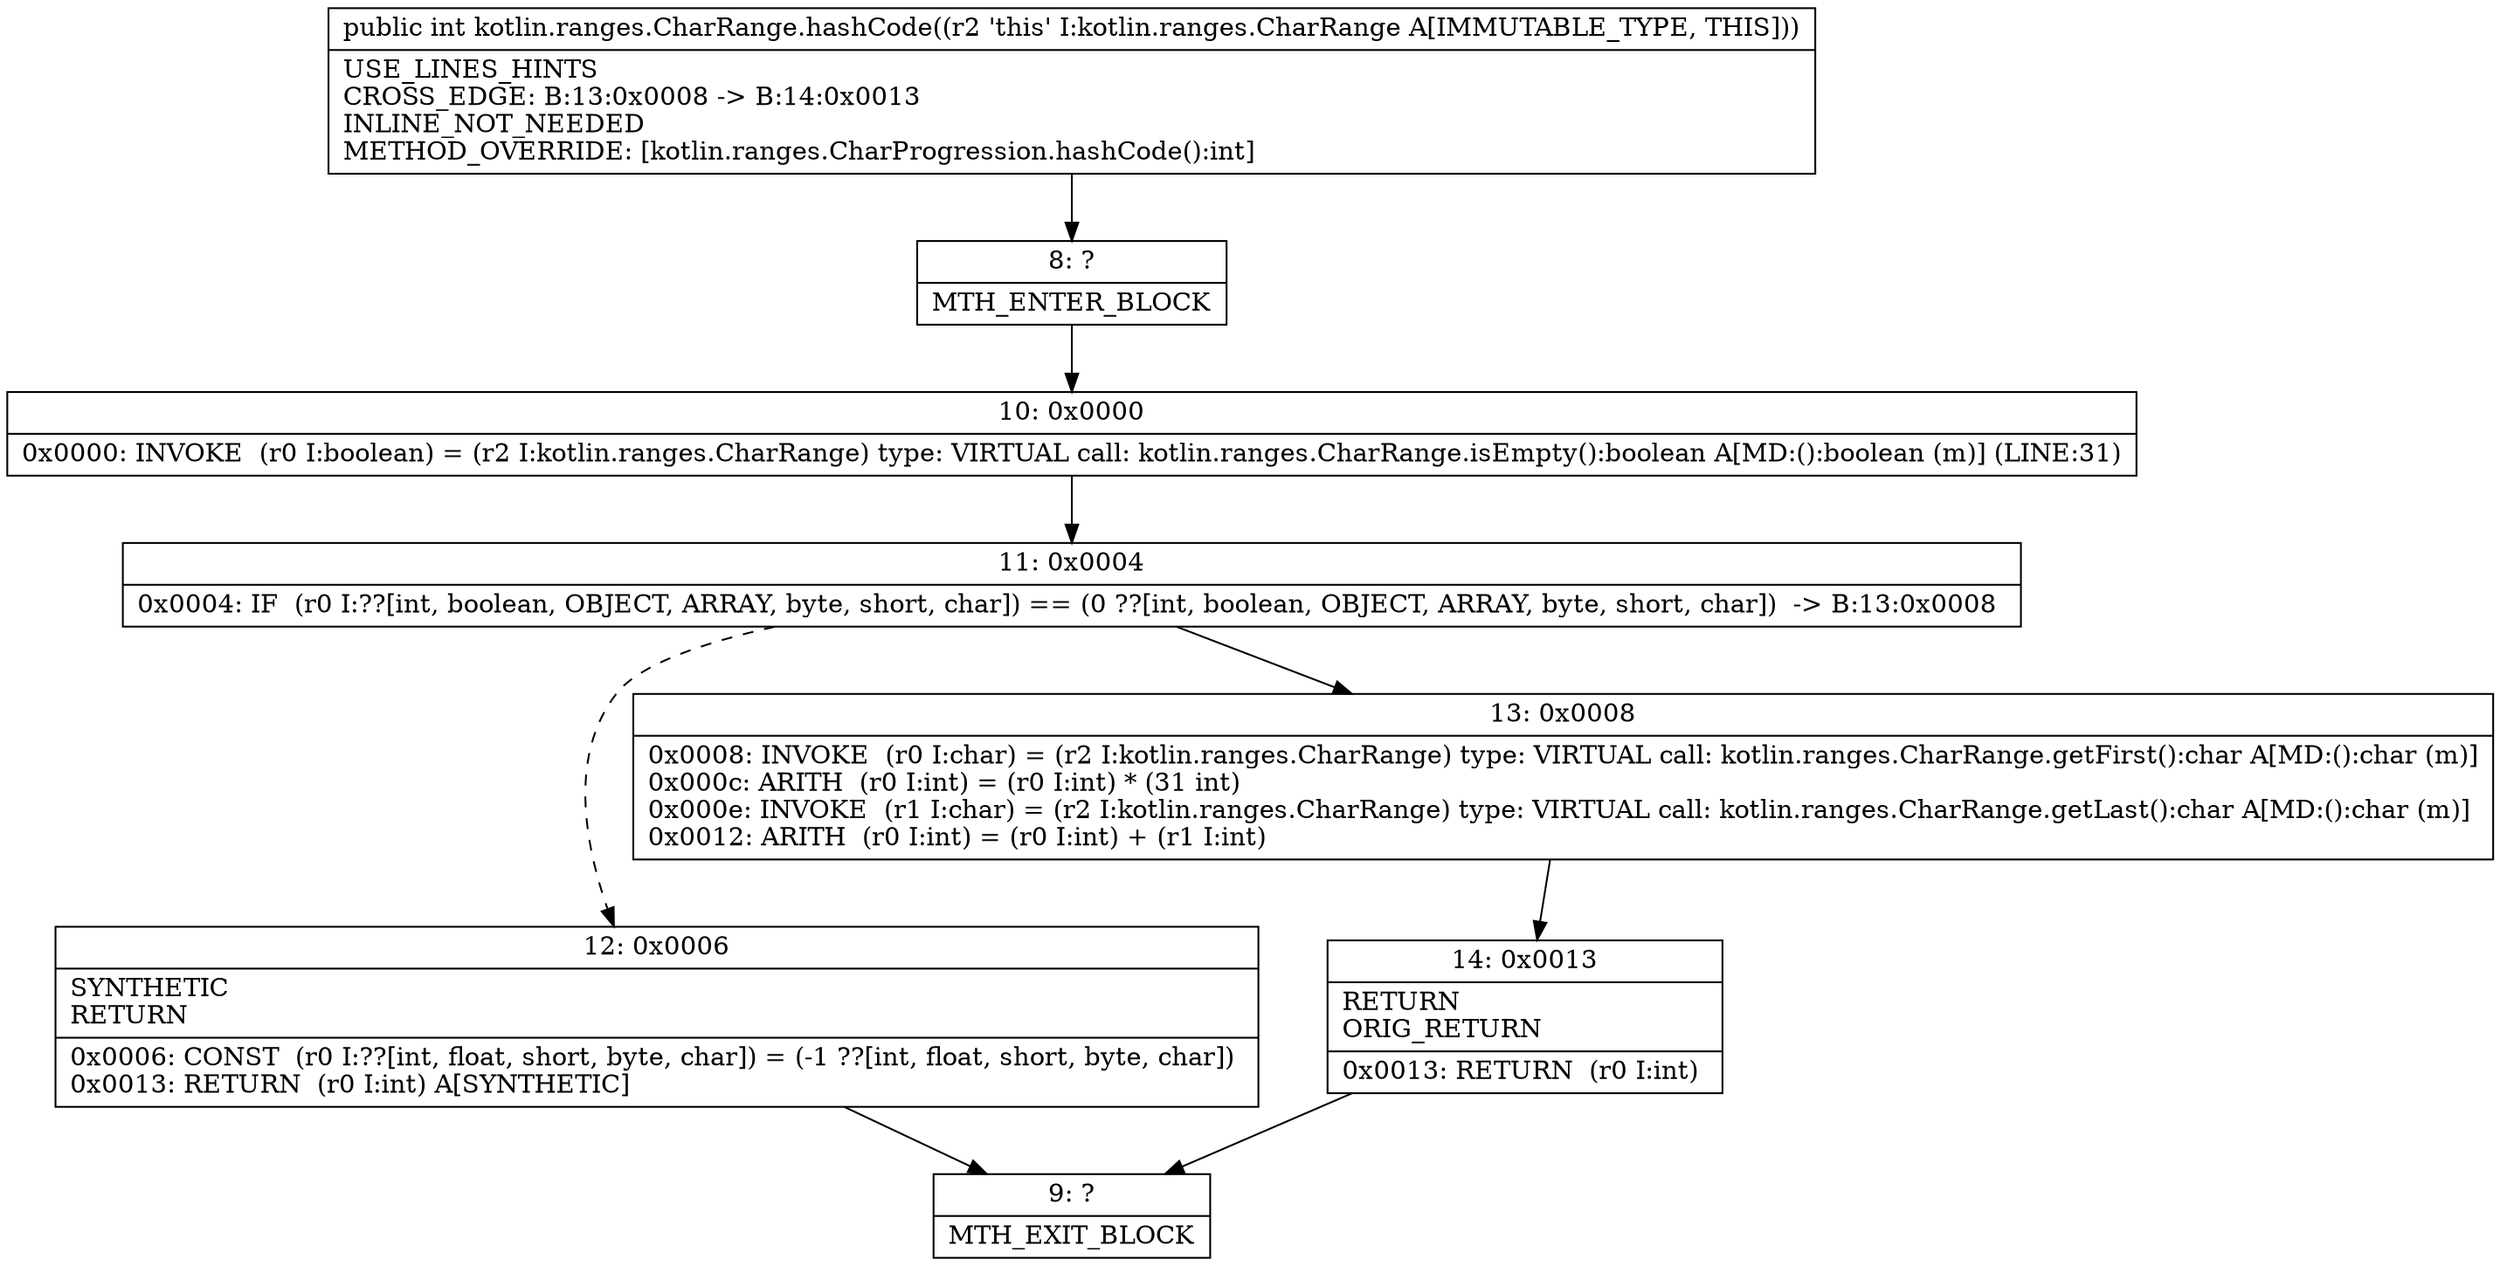 digraph "CFG forkotlin.ranges.CharRange.hashCode()I" {
Node_8 [shape=record,label="{8\:\ ?|MTH_ENTER_BLOCK\l}"];
Node_10 [shape=record,label="{10\:\ 0x0000|0x0000: INVOKE  (r0 I:boolean) = (r2 I:kotlin.ranges.CharRange) type: VIRTUAL call: kotlin.ranges.CharRange.isEmpty():boolean A[MD:():boolean (m)] (LINE:31)\l}"];
Node_11 [shape=record,label="{11\:\ 0x0004|0x0004: IF  (r0 I:??[int, boolean, OBJECT, ARRAY, byte, short, char]) == (0 ??[int, boolean, OBJECT, ARRAY, byte, short, char])  \-\> B:13:0x0008 \l}"];
Node_12 [shape=record,label="{12\:\ 0x0006|SYNTHETIC\lRETURN\l|0x0006: CONST  (r0 I:??[int, float, short, byte, char]) = (\-1 ??[int, float, short, byte, char]) \l0x0013: RETURN  (r0 I:int) A[SYNTHETIC]\l}"];
Node_9 [shape=record,label="{9\:\ ?|MTH_EXIT_BLOCK\l}"];
Node_13 [shape=record,label="{13\:\ 0x0008|0x0008: INVOKE  (r0 I:char) = (r2 I:kotlin.ranges.CharRange) type: VIRTUAL call: kotlin.ranges.CharRange.getFirst():char A[MD:():char (m)]\l0x000c: ARITH  (r0 I:int) = (r0 I:int) * (31 int) \l0x000e: INVOKE  (r1 I:char) = (r2 I:kotlin.ranges.CharRange) type: VIRTUAL call: kotlin.ranges.CharRange.getLast():char A[MD:():char (m)]\l0x0012: ARITH  (r0 I:int) = (r0 I:int) + (r1 I:int) \l}"];
Node_14 [shape=record,label="{14\:\ 0x0013|RETURN\lORIG_RETURN\l|0x0013: RETURN  (r0 I:int) \l}"];
MethodNode[shape=record,label="{public int kotlin.ranges.CharRange.hashCode((r2 'this' I:kotlin.ranges.CharRange A[IMMUTABLE_TYPE, THIS]))  | USE_LINES_HINTS\lCROSS_EDGE: B:13:0x0008 \-\> B:14:0x0013\lINLINE_NOT_NEEDED\lMETHOD_OVERRIDE: [kotlin.ranges.CharProgression.hashCode():int]\l}"];
MethodNode -> Node_8;Node_8 -> Node_10;
Node_10 -> Node_11;
Node_11 -> Node_12[style=dashed];
Node_11 -> Node_13;
Node_12 -> Node_9;
Node_13 -> Node_14;
Node_14 -> Node_9;
}

